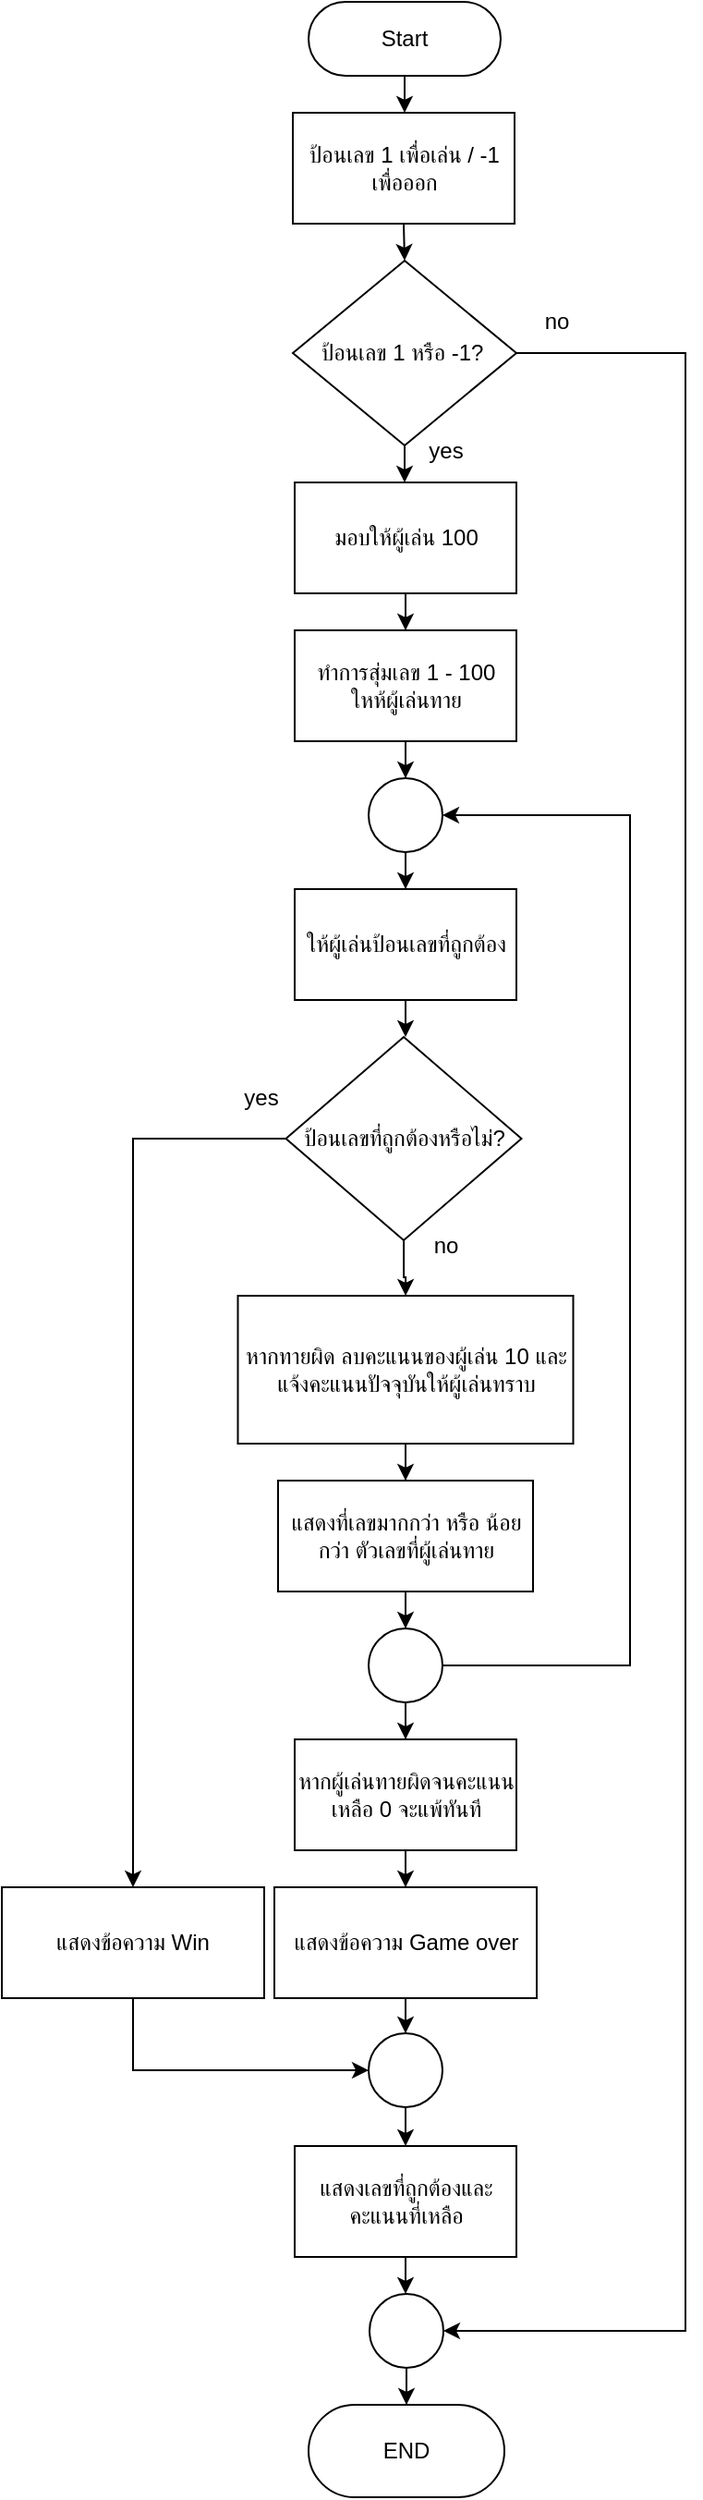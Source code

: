 <mxfile version="28.1.0">
  <diagram name="Page-1" id="iDUjFyiatcSbmVKgz-FS">
    <mxGraphModel dx="1426" dy="777" grid="1" gridSize="10" guides="1" tooltips="1" connect="1" arrows="1" fold="1" page="1" pageScale="1" pageWidth="827" pageHeight="1169" math="0" shadow="0">
      <root>
        <mxCell id="0" />
        <mxCell id="1" parent="0" />
        <mxCell id="E9-DuUrrzaGaegcEW7My-3" value="" style="edgeStyle=orthogonalEdgeStyle;rounded=0;orthogonalLoop=1;jettySize=auto;html=1;" edge="1" parent="1" source="xKMkGC5fBtsWNn4eI2Jt-6" target="E9-DuUrrzaGaegcEW7My-1">
          <mxGeometry relative="1" as="geometry" />
        </mxCell>
        <mxCell id="xKMkGC5fBtsWNn4eI2Jt-6" value="Start" style="html=1;dashed=0;whiteSpace=wrap;shape=mxgraph.dfd.start" parent="1" vertex="1">
          <mxGeometry x="366" y="30" width="104" height="40" as="geometry" />
        </mxCell>
        <mxCell id="xKMkGC5fBtsWNn4eI2Jt-7" value="END" style="html=1;dashed=0;whiteSpace=wrap;shape=mxgraph.dfd.start" parent="1" vertex="1">
          <mxGeometry x="366" y="1330" width="106" height="50" as="geometry" />
        </mxCell>
        <mxCell id="E9-DuUrrzaGaegcEW7My-5" style="edgeStyle=orthogonalEdgeStyle;rounded=0;orthogonalLoop=1;jettySize=auto;html=1;exitX=0.5;exitY=1;exitDx=0;exitDy=0;entryX=0.5;entryY=0;entryDx=0;entryDy=0;" edge="1" parent="1" source="E9-DuUrrzaGaegcEW7My-1" target="E9-DuUrrzaGaegcEW7My-4">
          <mxGeometry relative="1" as="geometry" />
        </mxCell>
        <mxCell id="E9-DuUrrzaGaegcEW7My-1" value="ป้อนเลข 1 เพื่อเล่น / -1 เพื่อออก" style="rounded=0;whiteSpace=wrap;html=1;" vertex="1" parent="1">
          <mxGeometry x="357.5" y="90" width="120" height="60" as="geometry" />
        </mxCell>
        <mxCell id="E9-DuUrrzaGaegcEW7My-7" style="edgeStyle=orthogonalEdgeStyle;rounded=0;orthogonalLoop=1;jettySize=auto;html=1;entryX=0.5;entryY=0;entryDx=0;entryDy=0;" edge="1" parent="1" source="E9-DuUrrzaGaegcEW7My-4" target="E9-DuUrrzaGaegcEW7My-6">
          <mxGeometry relative="1" as="geometry" />
        </mxCell>
        <mxCell id="E9-DuUrrzaGaegcEW7My-9" style="edgeStyle=orthogonalEdgeStyle;rounded=0;orthogonalLoop=1;jettySize=auto;html=1;entryX=1;entryY=0.5;entryDx=0;entryDy=0;" edge="1" parent="1" source="E9-DuUrrzaGaegcEW7My-4" target="E9-DuUrrzaGaegcEW7My-10">
          <mxGeometry relative="1" as="geometry">
            <mxPoint x="560" y="730" as="targetPoint" />
            <Array as="points">
              <mxPoint x="570" y="220" />
              <mxPoint x="570" y="1290" />
            </Array>
          </mxGeometry>
        </mxCell>
        <mxCell id="E9-DuUrrzaGaegcEW7My-4" value="ป้อนเลข 1 หรือ -1?&amp;nbsp;" style="rhombus;whiteSpace=wrap;html=1;" vertex="1" parent="1">
          <mxGeometry x="357.5" y="170" width="121" height="100" as="geometry" />
        </mxCell>
        <mxCell id="E9-DuUrrzaGaegcEW7My-12" style="edgeStyle=orthogonalEdgeStyle;rounded=0;orthogonalLoop=1;jettySize=auto;html=1;" edge="1" parent="1" source="E9-DuUrrzaGaegcEW7My-6" target="E9-DuUrrzaGaegcEW7My-8">
          <mxGeometry relative="1" as="geometry" />
        </mxCell>
        <mxCell id="E9-DuUrrzaGaegcEW7My-6" value="มอบให้ผู้เล่น 100" style="rounded=0;whiteSpace=wrap;html=1;" vertex="1" parent="1">
          <mxGeometry x="358.5" y="290" width="120" height="60" as="geometry" />
        </mxCell>
        <mxCell id="E9-DuUrrzaGaegcEW7My-14" value="" style="edgeStyle=orthogonalEdgeStyle;rounded=0;orthogonalLoop=1;jettySize=auto;html=1;entryX=0.5;entryY=0;entryDx=0;entryDy=0;" edge="1" parent="1" source="E9-DuUrrzaGaegcEW7My-32" target="E9-DuUrrzaGaegcEW7My-19">
          <mxGeometry relative="1" as="geometry">
            <mxPoint x="418.5" y="540" as="targetPoint" />
          </mxGeometry>
        </mxCell>
        <mxCell id="E9-DuUrrzaGaegcEW7My-8" value="ทำการสุ่มเลข 1 - 100 ใหห้ผู้เล่นทาย" style="rounded=0;whiteSpace=wrap;html=1;" vertex="1" parent="1">
          <mxGeometry x="358.5" y="370" width="120" height="60" as="geometry" />
        </mxCell>
        <mxCell id="E9-DuUrrzaGaegcEW7My-54" value="" style="edgeStyle=orthogonalEdgeStyle;rounded=0;orthogonalLoop=1;jettySize=auto;html=1;" edge="1" parent="1" source="E9-DuUrrzaGaegcEW7My-10" target="xKMkGC5fBtsWNn4eI2Jt-7">
          <mxGeometry relative="1" as="geometry" />
        </mxCell>
        <mxCell id="E9-DuUrrzaGaegcEW7My-10" value="" style="ellipse;whiteSpace=wrap;html=1;aspect=fixed;" vertex="1" parent="1">
          <mxGeometry x="399" y="1270" width="40" height="40" as="geometry" />
        </mxCell>
        <mxCell id="E9-DuUrrzaGaegcEW7My-29" style="edgeStyle=orthogonalEdgeStyle;rounded=0;orthogonalLoop=1;jettySize=auto;html=1;exitX=0.5;exitY=1;exitDx=0;exitDy=0;" edge="1" parent="1" source="E9-DuUrrzaGaegcEW7My-17" target="E9-DuUrrzaGaegcEW7My-28">
          <mxGeometry relative="1" as="geometry" />
        </mxCell>
        <mxCell id="E9-DuUrrzaGaegcEW7My-17" value="หากทายผิด ลบคะแนนของผู้เล่น 10 และแจ้งคะแนนปัจจุบันให้ผู้เล่นทราบ" style="rounded=0;whiteSpace=wrap;html=1;" vertex="1" parent="1">
          <mxGeometry x="327.75" y="730" width="181.5" height="80" as="geometry" />
        </mxCell>
        <mxCell id="E9-DuUrrzaGaegcEW7My-22" value="" style="edgeStyle=orthogonalEdgeStyle;rounded=0;orthogonalLoop=1;jettySize=auto;html=1;" edge="1" parent="1" source="E9-DuUrrzaGaegcEW7My-20" target="E9-DuUrrzaGaegcEW7My-17">
          <mxGeometry relative="1" as="geometry" />
        </mxCell>
        <mxCell id="E9-DuUrrzaGaegcEW7My-51" style="edgeStyle=orthogonalEdgeStyle;rounded=0;orthogonalLoop=1;jettySize=auto;html=1;exitX=0;exitY=0.5;exitDx=0;exitDy=0;" edge="1" parent="1" source="E9-DuUrrzaGaegcEW7My-20" target="E9-DuUrrzaGaegcEW7My-43">
          <mxGeometry relative="1" as="geometry" />
        </mxCell>
        <mxCell id="E9-DuUrrzaGaegcEW7My-20" value="ป้อนเลขที่ถูกต้องหรือไม่?" style="rhombus;whiteSpace=wrap;html=1;" vertex="1" parent="1">
          <mxGeometry x="353.75" y="590" width="127.5" height="110" as="geometry" />
        </mxCell>
        <mxCell id="E9-DuUrrzaGaegcEW7My-25" style="edgeStyle=orthogonalEdgeStyle;rounded=0;orthogonalLoop=1;jettySize=auto;html=1;entryX=0.5;entryY=0;entryDx=0;entryDy=0;" edge="1" parent="1" source="E9-DuUrrzaGaegcEW7My-23" target="E9-DuUrrzaGaegcEW7My-10">
          <mxGeometry relative="1" as="geometry" />
        </mxCell>
        <mxCell id="E9-DuUrrzaGaegcEW7My-23" value="แสดงเลขที่ถูกต้องและคะแนนที่เหลือ" style="rounded=0;whiteSpace=wrap;html=1;" vertex="1" parent="1">
          <mxGeometry x="358.5" y="1190" width="120" height="60" as="geometry" />
        </mxCell>
        <mxCell id="E9-DuUrrzaGaegcEW7My-34" style="edgeStyle=orthogonalEdgeStyle;rounded=0;orthogonalLoop=1;jettySize=auto;html=1;" edge="1" parent="1" source="E9-DuUrrzaGaegcEW7My-28" target="E9-DuUrrzaGaegcEW7My-30">
          <mxGeometry relative="1" as="geometry" />
        </mxCell>
        <mxCell id="E9-DuUrrzaGaegcEW7My-28" value="แสดงที่เลขมากกว่า หรือ น้อยกว่า ตัวเลขที่ผู้เล่นทาย" style="rounded=0;whiteSpace=wrap;html=1;" vertex="1" parent="1">
          <mxGeometry x="349.5" y="830" width="138" height="60" as="geometry" />
        </mxCell>
        <mxCell id="E9-DuUrrzaGaegcEW7My-36" value="" style="edgeStyle=orthogonalEdgeStyle;rounded=0;orthogonalLoop=1;jettySize=auto;html=1;" edge="1" parent="1" source="E9-DuUrrzaGaegcEW7My-30" target="E9-DuUrrzaGaegcEW7My-35">
          <mxGeometry relative="1" as="geometry" />
        </mxCell>
        <mxCell id="E9-DuUrrzaGaegcEW7My-30" value="" style="ellipse;whiteSpace=wrap;html=1;aspect=fixed;" vertex="1" parent="1">
          <mxGeometry x="398.5" y="910" width="40" height="40" as="geometry" />
        </mxCell>
        <mxCell id="E9-DuUrrzaGaegcEW7My-47" value="" style="edgeStyle=orthogonalEdgeStyle;rounded=0;orthogonalLoop=1;jettySize=auto;html=1;" edge="1" parent="1" source="E9-DuUrrzaGaegcEW7My-35" target="E9-DuUrrzaGaegcEW7My-37">
          <mxGeometry relative="1" as="geometry" />
        </mxCell>
        <mxCell id="E9-DuUrrzaGaegcEW7My-35" value="หากผู้เล่นทายผิดจนคะแนนเหลือ 0 จะแพ้ทันที" style="rounded=0;whiteSpace=wrap;html=1;" vertex="1" parent="1">
          <mxGeometry x="358.5" y="970" width="120" height="60" as="geometry" />
        </mxCell>
        <mxCell id="E9-DuUrrzaGaegcEW7My-48" style="edgeStyle=orthogonalEdgeStyle;rounded=0;orthogonalLoop=1;jettySize=auto;html=1;entryX=0.5;entryY=0;entryDx=0;entryDy=0;" edge="1" parent="1" source="E9-DuUrrzaGaegcEW7My-37" target="E9-DuUrrzaGaegcEW7My-50">
          <mxGeometry relative="1" as="geometry">
            <mxPoint x="418.5" y="1180" as="targetPoint" />
          </mxGeometry>
        </mxCell>
        <mxCell id="E9-DuUrrzaGaegcEW7My-37" value="แสดงข้อความ Game over" style="rounded=0;whiteSpace=wrap;html=1;" vertex="1" parent="1">
          <mxGeometry x="347.5" y="1050" width="142" height="60" as="geometry" />
        </mxCell>
        <mxCell id="E9-DuUrrzaGaegcEW7My-39" value="" style="edgeStyle=orthogonalEdgeStyle;rounded=0;orthogonalLoop=1;jettySize=auto;html=1;entryX=0.5;entryY=0;entryDx=0;entryDy=0;" edge="1" parent="1" source="E9-DuUrrzaGaegcEW7My-8" target="E9-DuUrrzaGaegcEW7My-32">
          <mxGeometry relative="1" as="geometry">
            <mxPoint x="419" y="430" as="sourcePoint" />
            <mxPoint x="403" y="510" as="targetPoint" />
          </mxGeometry>
        </mxCell>
        <mxCell id="E9-DuUrrzaGaegcEW7My-32" value="" style="ellipse;whiteSpace=wrap;html=1;aspect=fixed;" vertex="1" parent="1">
          <mxGeometry x="398.5" y="450" width="40" height="40" as="geometry" />
        </mxCell>
        <mxCell id="E9-DuUrrzaGaegcEW7My-40" value="" style="edgeStyle=orthogonalEdgeStyle;rounded=0;orthogonalLoop=1;jettySize=auto;html=1;entryX=1;entryY=0.5;entryDx=0;entryDy=0;" edge="1" parent="1" source="E9-DuUrrzaGaegcEW7My-30" target="E9-DuUrrzaGaegcEW7My-32">
          <mxGeometry relative="1" as="geometry">
            <mxPoint x="438" y="470" as="targetPoint" />
            <mxPoint x="439" y="930" as="sourcePoint" />
            <Array as="points">
              <mxPoint x="540" y="930" />
              <mxPoint x="540" y="470" />
            </Array>
          </mxGeometry>
        </mxCell>
        <mxCell id="E9-DuUrrzaGaegcEW7My-42" value="" style="edgeStyle=orthogonalEdgeStyle;rounded=0;orthogonalLoop=1;jettySize=auto;html=1;" edge="1" parent="1" source="E9-DuUrrzaGaegcEW7My-19" target="E9-DuUrrzaGaegcEW7My-20">
          <mxGeometry relative="1" as="geometry" />
        </mxCell>
        <mxCell id="E9-DuUrrzaGaegcEW7My-19" value="ให้ผู้เล่นป้อนเลขที่ถูกต้อง" style="rounded=0;whiteSpace=wrap;html=1;" vertex="1" parent="1">
          <mxGeometry x="358.5" y="510" width="120" height="60" as="geometry" />
        </mxCell>
        <mxCell id="E9-DuUrrzaGaegcEW7My-46" style="edgeStyle=orthogonalEdgeStyle;rounded=0;orthogonalLoop=1;jettySize=auto;html=1;entryX=0;entryY=0.5;entryDx=0;entryDy=0;exitX=0.5;exitY=1;exitDx=0;exitDy=0;" edge="1" parent="1" source="E9-DuUrrzaGaegcEW7My-43" target="E9-DuUrrzaGaegcEW7My-50">
          <mxGeometry relative="1" as="geometry">
            <mxPoint x="290" y="1280" as="targetPoint" />
          </mxGeometry>
        </mxCell>
        <mxCell id="E9-DuUrrzaGaegcEW7My-43" value="แสดงข้อความ Win" style="rounded=0;whiteSpace=wrap;html=1;" vertex="1" parent="1">
          <mxGeometry x="200" y="1050" width="142" height="60" as="geometry" />
        </mxCell>
        <mxCell id="E9-DuUrrzaGaegcEW7My-52" style="edgeStyle=orthogonalEdgeStyle;rounded=0;orthogonalLoop=1;jettySize=auto;html=1;entryX=0.5;entryY=0;entryDx=0;entryDy=0;" edge="1" parent="1" source="E9-DuUrrzaGaegcEW7My-50" target="E9-DuUrrzaGaegcEW7My-23">
          <mxGeometry relative="1" as="geometry" />
        </mxCell>
        <mxCell id="E9-DuUrrzaGaegcEW7My-50" value="" style="ellipse;whiteSpace=wrap;html=1;aspect=fixed;" vertex="1" parent="1">
          <mxGeometry x="398.5" y="1129" width="40" height="40" as="geometry" />
        </mxCell>
        <mxCell id="E9-DuUrrzaGaegcEW7My-55" value="no" style="text;html=1;align=center;verticalAlign=middle;resizable=0;points=[];autosize=1;strokeColor=none;fillColor=none;" vertex="1" parent="1">
          <mxGeometry x="480" y="188" width="40" height="30" as="geometry" />
        </mxCell>
        <mxCell id="E9-DuUrrzaGaegcEW7My-56" value="yes" style="text;html=1;align=center;verticalAlign=middle;resizable=0;points=[];autosize=1;strokeColor=none;fillColor=none;" vertex="1" parent="1">
          <mxGeometry x="420" y="258" width="40" height="30" as="geometry" />
        </mxCell>
        <mxCell id="E9-DuUrrzaGaegcEW7My-57" value="yes" style="text;html=1;align=center;verticalAlign=middle;resizable=0;points=[];autosize=1;strokeColor=none;fillColor=none;" vertex="1" parent="1">
          <mxGeometry x="320" y="608" width="40" height="30" as="geometry" />
        </mxCell>
        <mxCell id="E9-DuUrrzaGaegcEW7My-58" value="no" style="text;html=1;align=center;verticalAlign=middle;resizable=0;points=[];autosize=1;strokeColor=none;fillColor=none;" vertex="1" parent="1">
          <mxGeometry x="420" y="688" width="40" height="30" as="geometry" />
        </mxCell>
      </root>
    </mxGraphModel>
  </diagram>
</mxfile>
